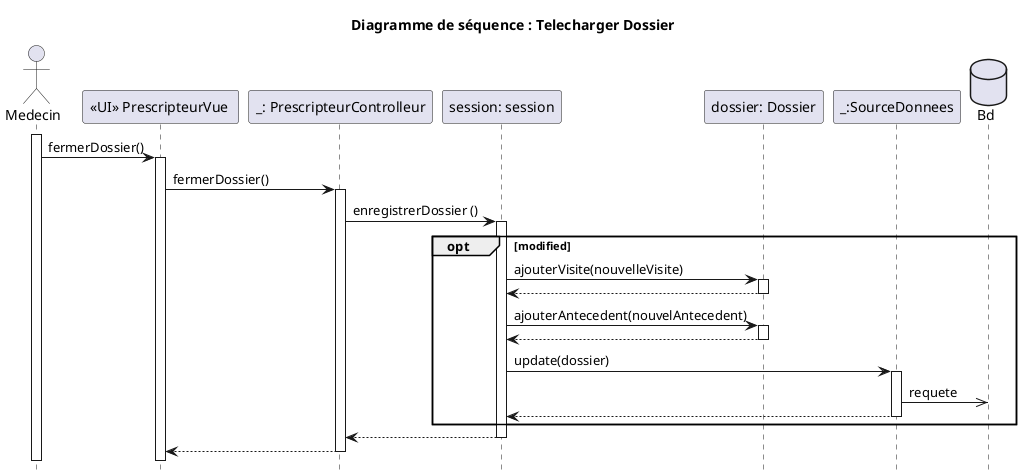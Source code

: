 @startuml

title Diagramme de séquence : Telecharger Dossier
hide footbox

actor "Medecin" as doc

participant "<<UI>> PrescripteurVue " as pv
participant "_: PrescripteurControlleur" as pc
participant "session: session" as ses
participant "dossier: Dossier" as do
participant "_:SourceDonnees" as sd
database "Bd" as bd

activate doc
doc -> pv : fermerDossier()
activate pv
pv -> pc : fermerDossier()
activate pc
pc -> ses : enregistrerDossier ()
activate ses
opt modified
ses -> do : ajouterVisite(nouvelleVisite)
activate do
do --> ses
deactivate do
ses -> do : ajouterAntecedent(nouvelAntecedent)
activate do
do --> ses
deactivate do
ses -> sd : update(dossier)
activate sd
sd ->> bd : requete
sd --> ses
deactivate sd
end

ses --> pc
deactivate ses
pc --> pv 
deactivate pc



@enduml